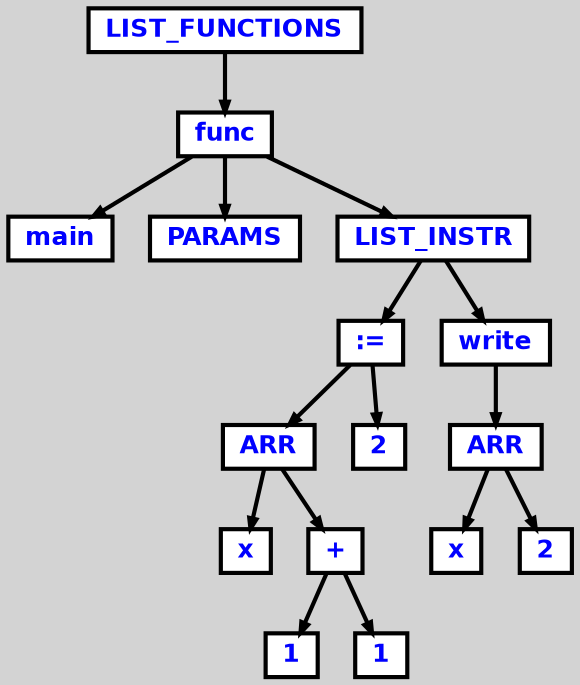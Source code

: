 digraph {

	ordering=out;
	ranksep=.4;
	bgcolor="lightgrey"; node [shape=box, fixedsize=false, fontsize=12, fontname="Helvetica-bold", fontcolor="blue"
		width=.25, height=.25, color="black", fillcolor="white", style="filled, solid, bold"];
	edge [arrowsize=.5, color="black", style="bold"]

  n0 [label="LIST_FUNCTIONS"];
  n1 [label="func"];
  n1 [label="func"];
  n2 [label="main"];
  n3 [label="PARAMS"];
  n4 [label="LIST_INSTR"];
  n4 [label="LIST_INSTR"];
  n5 [label=":="];
  n5 [label=":="];
  n6 [label="ARR"];
  n6 [label="ARR"];
  n7 [label="x"];
  n8 [label="+"];
  n8 [label="+"];
  n9 [label="1"];
  n10 [label="1"];
  n11 [label="2"];
  n12 [label="write"];
  n12 [label="write"];
  n13 [label="ARR"];
  n13 [label="ARR"];
  n14 [label="x"];
  n15 [label="2"];

  n0 -> n1 // "LIST_FUNCTIONS" -> "func"
  n1 -> n2 // "func" -> "main"
  n1 -> n3 // "func" -> "PARAMS"
  n1 -> n4 // "func" -> "LIST_INSTR"
  n4 -> n5 // "LIST_INSTR" -> ":="
  n5 -> n6 // ":=" -> "ARR"
  n6 -> n7 // "ARR" -> "x"
  n6 -> n8 // "ARR" -> "+"
  n8 -> n9 // "+" -> "1"
  n8 -> n10 // "+" -> "1"
  n5 -> n11 // ":=" -> "2"
  n4 -> n12 // "LIST_INSTR" -> "write"
  n12 -> n13 // "write" -> "ARR"
  n13 -> n14 // "ARR" -> "x"
  n13 -> n15 // "ARR" -> "2"

}

